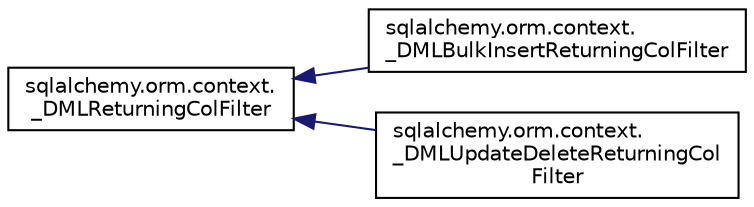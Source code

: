 digraph "Graphical Class Hierarchy"
{
 // LATEX_PDF_SIZE
  edge [fontname="Helvetica",fontsize="10",labelfontname="Helvetica",labelfontsize="10"];
  node [fontname="Helvetica",fontsize="10",shape=record];
  rankdir="LR";
  Node0 [label="sqlalchemy.orm.context.\l_DMLReturningColFilter",height=0.2,width=0.4,color="black", fillcolor="white", style="filled",URL="$classsqlalchemy_1_1orm_1_1context_1_1__DMLReturningColFilter.html",tooltip=" "];
  Node0 -> Node1 [dir="back",color="midnightblue",fontsize="10",style="solid",fontname="Helvetica"];
  Node1 [label="sqlalchemy.orm.context.\l_DMLBulkInsertReturningColFilter",height=0.2,width=0.4,color="black", fillcolor="white", style="filled",URL="$classsqlalchemy_1_1orm_1_1context_1_1__DMLBulkInsertReturningColFilter.html",tooltip=" "];
  Node0 -> Node2 [dir="back",color="midnightblue",fontsize="10",style="solid",fontname="Helvetica"];
  Node2 [label="sqlalchemy.orm.context.\l_DMLUpdateDeleteReturningCol\lFilter",height=0.2,width=0.4,color="black", fillcolor="white", style="filled",URL="$classsqlalchemy_1_1orm_1_1context_1_1__DMLUpdateDeleteReturningColFilter.html",tooltip=" "];
}

